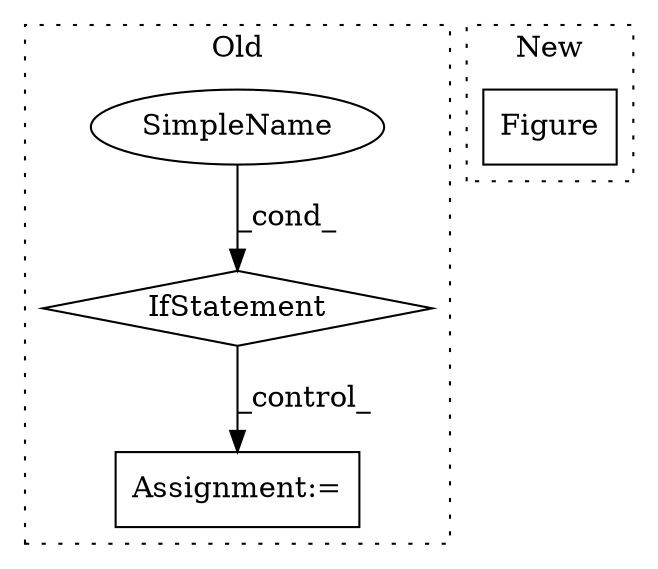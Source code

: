 digraph G {
subgraph cluster0 {
1 [label="IfStatement" a="25" s="1825,1867" l="4,2" shape="diamond"];
3 [label="Assignment:=" a="7" s="2078" l="1" shape="box"];
4 [label="SimpleName" a="42" s="" l="" shape="ellipse"];
label = "Old";
style="dotted";
}
subgraph cluster1 {
2 [label="Figure" a="32" s="932,1044" l="7,1" shape="box"];
label = "New";
style="dotted";
}
1 -> 3 [label="_control_"];
4 -> 1 [label="_cond_"];
}